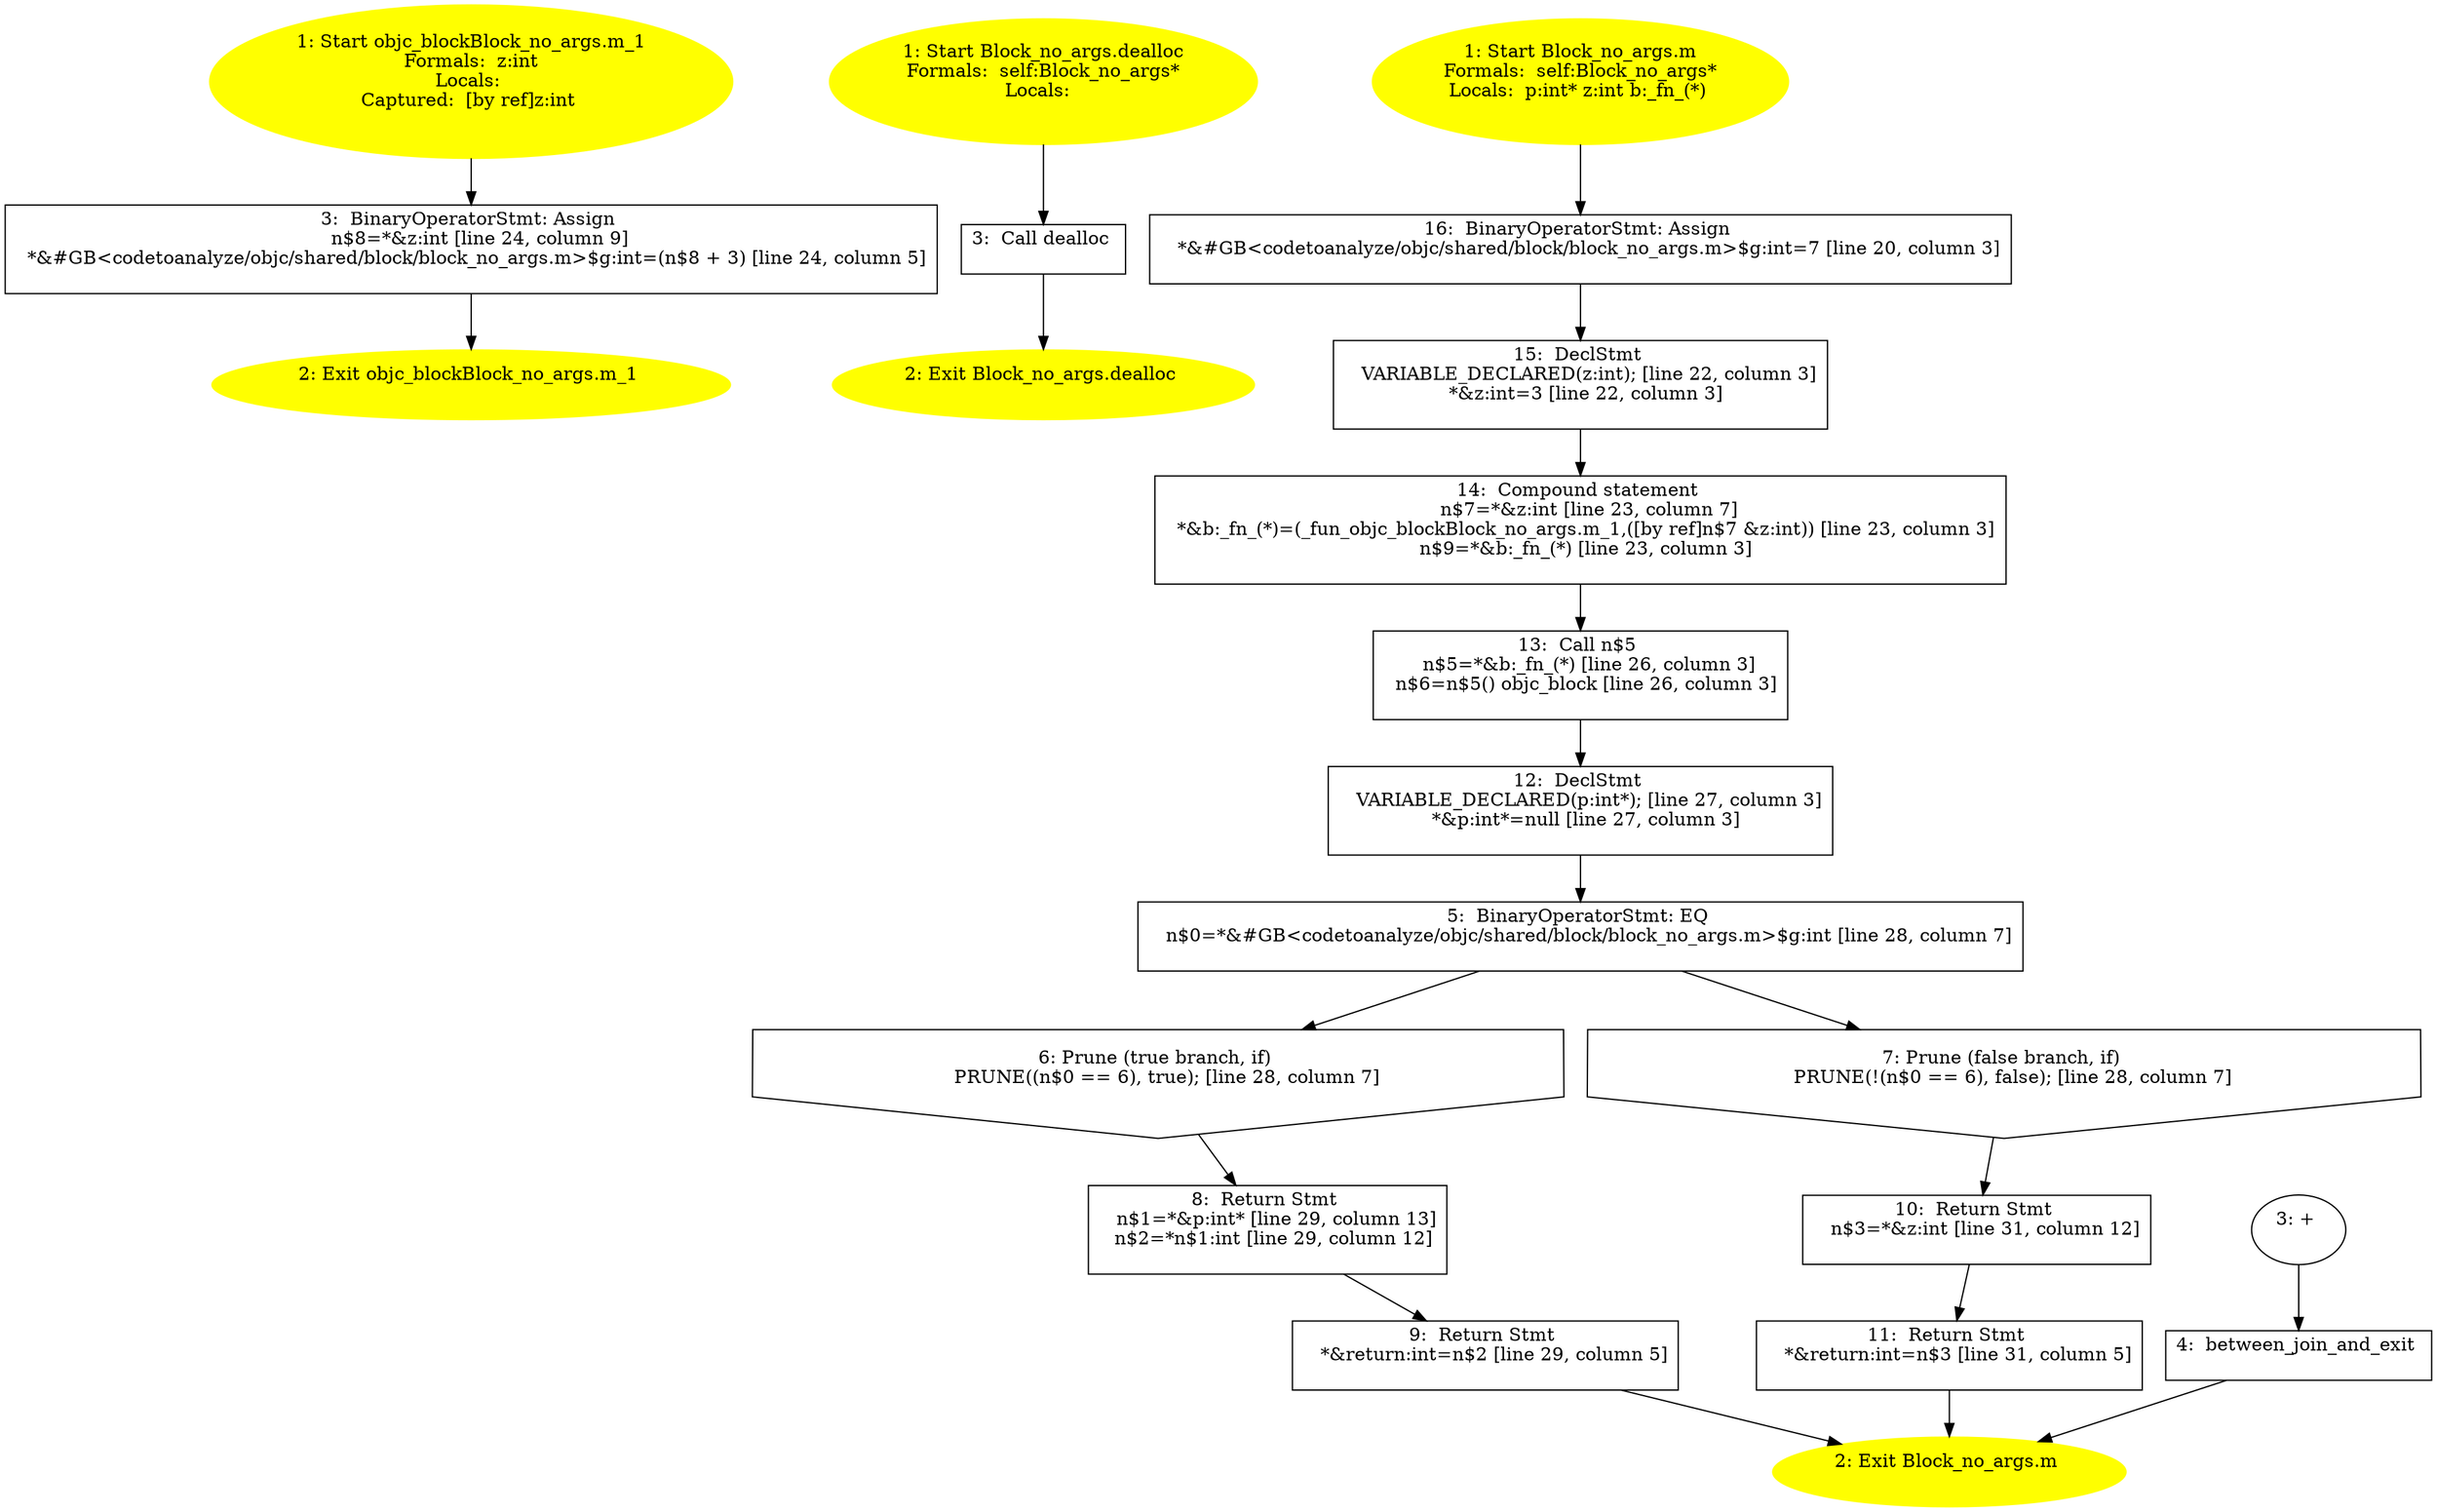 /* @generated */
digraph cfg {
"objc_blockBlock_no_args.m_1.4d7585adf186f5ddc971eca39c81e1b8_1" [label="1: Start objc_blockBlock_no_args.m_1\nFormals:  z:int\nLocals: \nCaptured:  [by ref]z:int \n  " color=yellow style=filled]
	

	 "objc_blockBlock_no_args.m_1.4d7585adf186f5ddc971eca39c81e1b8_1" -> "objc_blockBlock_no_args.m_1.4d7585adf186f5ddc971eca39c81e1b8_3" ;
"objc_blockBlock_no_args.m_1.4d7585adf186f5ddc971eca39c81e1b8_2" [label="2: Exit objc_blockBlock_no_args.m_1 \n  " color=yellow style=filled]
	

"objc_blockBlock_no_args.m_1.4d7585adf186f5ddc971eca39c81e1b8_3" [label="3:  BinaryOperatorStmt: Assign \n   n$8=*&z:int [line 24, column 9]\n  *&#GB<codetoanalyze/objc/shared/block/block_no_args.m>$g:int=(n$8 + 3) [line 24, column 5]\n " shape="box"]
	

	 "objc_blockBlock_no_args.m_1.4d7585adf186f5ddc971eca39c81e1b8_3" -> "objc_blockBlock_no_args.m_1.4d7585adf186f5ddc971eca39c81e1b8_2" ;
"dealloc#Block_no_args#instance.eac76c4150c7c9dce7f36154adee0b59_1" [label="1: Start Block_no_args.dealloc\nFormals:  self:Block_no_args*\nLocals:  \n  " color=yellow style=filled]
	

	 "dealloc#Block_no_args#instance.eac76c4150c7c9dce7f36154adee0b59_1" -> "dealloc#Block_no_args#instance.eac76c4150c7c9dce7f36154adee0b59_3" ;
"dealloc#Block_no_args#instance.eac76c4150c7c9dce7f36154adee0b59_2" [label="2: Exit Block_no_args.dealloc \n  " color=yellow style=filled]
	

"dealloc#Block_no_args#instance.eac76c4150c7c9dce7f36154adee0b59_3" [label="3:  Call dealloc \n  " shape="box"]
	

	 "dealloc#Block_no_args#instance.eac76c4150c7c9dce7f36154adee0b59_3" -> "dealloc#Block_no_args#instance.eac76c4150c7c9dce7f36154adee0b59_2" ;
"m#Block_no_args#instance.385f8c4982ef6acc28cdc868a8cd4272_1" [label="1: Start Block_no_args.m\nFormals:  self:Block_no_args*\nLocals:  p:int* z:int b:_fn_(*) \n  " color=yellow style=filled]
	

	 "m#Block_no_args#instance.385f8c4982ef6acc28cdc868a8cd4272_1" -> "m#Block_no_args#instance.385f8c4982ef6acc28cdc868a8cd4272_16" ;
"m#Block_no_args#instance.385f8c4982ef6acc28cdc868a8cd4272_2" [label="2: Exit Block_no_args.m \n  " color=yellow style=filled]
	

"m#Block_no_args#instance.385f8c4982ef6acc28cdc868a8cd4272_3" [label="3: + \n  " ]
	

	 "m#Block_no_args#instance.385f8c4982ef6acc28cdc868a8cd4272_3" -> "m#Block_no_args#instance.385f8c4982ef6acc28cdc868a8cd4272_4" ;
"m#Block_no_args#instance.385f8c4982ef6acc28cdc868a8cd4272_4" [label="4:  between_join_and_exit \n  " shape="box"]
	

	 "m#Block_no_args#instance.385f8c4982ef6acc28cdc868a8cd4272_4" -> "m#Block_no_args#instance.385f8c4982ef6acc28cdc868a8cd4272_2" ;
"m#Block_no_args#instance.385f8c4982ef6acc28cdc868a8cd4272_5" [label="5:  BinaryOperatorStmt: EQ \n   n$0=*&#GB<codetoanalyze/objc/shared/block/block_no_args.m>$g:int [line 28, column 7]\n " shape="box"]
	

	 "m#Block_no_args#instance.385f8c4982ef6acc28cdc868a8cd4272_5" -> "m#Block_no_args#instance.385f8c4982ef6acc28cdc868a8cd4272_6" ;
	 "m#Block_no_args#instance.385f8c4982ef6acc28cdc868a8cd4272_5" -> "m#Block_no_args#instance.385f8c4982ef6acc28cdc868a8cd4272_7" ;
"m#Block_no_args#instance.385f8c4982ef6acc28cdc868a8cd4272_6" [label="6: Prune (true branch, if) \n   PRUNE((n$0 == 6), true); [line 28, column 7]\n " shape="invhouse"]
	

	 "m#Block_no_args#instance.385f8c4982ef6acc28cdc868a8cd4272_6" -> "m#Block_no_args#instance.385f8c4982ef6acc28cdc868a8cd4272_8" ;
"m#Block_no_args#instance.385f8c4982ef6acc28cdc868a8cd4272_7" [label="7: Prune (false branch, if) \n   PRUNE(!(n$0 == 6), false); [line 28, column 7]\n " shape="invhouse"]
	

	 "m#Block_no_args#instance.385f8c4982ef6acc28cdc868a8cd4272_7" -> "m#Block_no_args#instance.385f8c4982ef6acc28cdc868a8cd4272_10" ;
"m#Block_no_args#instance.385f8c4982ef6acc28cdc868a8cd4272_8" [label="8:  Return Stmt \n   n$1=*&p:int* [line 29, column 13]\n  n$2=*n$1:int [line 29, column 12]\n " shape="box"]
	

	 "m#Block_no_args#instance.385f8c4982ef6acc28cdc868a8cd4272_8" -> "m#Block_no_args#instance.385f8c4982ef6acc28cdc868a8cd4272_9" ;
"m#Block_no_args#instance.385f8c4982ef6acc28cdc868a8cd4272_9" [label="9:  Return Stmt \n   *&return:int=n$2 [line 29, column 5]\n " shape="box"]
	

	 "m#Block_no_args#instance.385f8c4982ef6acc28cdc868a8cd4272_9" -> "m#Block_no_args#instance.385f8c4982ef6acc28cdc868a8cd4272_2" ;
"m#Block_no_args#instance.385f8c4982ef6acc28cdc868a8cd4272_10" [label="10:  Return Stmt \n   n$3=*&z:int [line 31, column 12]\n " shape="box"]
	

	 "m#Block_no_args#instance.385f8c4982ef6acc28cdc868a8cd4272_10" -> "m#Block_no_args#instance.385f8c4982ef6acc28cdc868a8cd4272_11" ;
"m#Block_no_args#instance.385f8c4982ef6acc28cdc868a8cd4272_11" [label="11:  Return Stmt \n   *&return:int=n$3 [line 31, column 5]\n " shape="box"]
	

	 "m#Block_no_args#instance.385f8c4982ef6acc28cdc868a8cd4272_11" -> "m#Block_no_args#instance.385f8c4982ef6acc28cdc868a8cd4272_2" ;
"m#Block_no_args#instance.385f8c4982ef6acc28cdc868a8cd4272_12" [label="12:  DeclStmt \n   VARIABLE_DECLARED(p:int*); [line 27, column 3]\n  *&p:int*=null [line 27, column 3]\n " shape="box"]
	

	 "m#Block_no_args#instance.385f8c4982ef6acc28cdc868a8cd4272_12" -> "m#Block_no_args#instance.385f8c4982ef6acc28cdc868a8cd4272_5" ;
"m#Block_no_args#instance.385f8c4982ef6acc28cdc868a8cd4272_13" [label="13:  Call n$5 \n   n$5=*&b:_fn_(*) [line 26, column 3]\n  n$6=n$5() objc_block [line 26, column 3]\n " shape="box"]
	

	 "m#Block_no_args#instance.385f8c4982ef6acc28cdc868a8cd4272_13" -> "m#Block_no_args#instance.385f8c4982ef6acc28cdc868a8cd4272_12" ;
"m#Block_no_args#instance.385f8c4982ef6acc28cdc868a8cd4272_14" [label="14:  Compound statement \n   n$7=*&z:int [line 23, column 7]\n  *&b:_fn_(*)=(_fun_objc_blockBlock_no_args.m_1,([by ref]n$7 &z:int)) [line 23, column 3]\n  n$9=*&b:_fn_(*) [line 23, column 3]\n " shape="box"]
	

	 "m#Block_no_args#instance.385f8c4982ef6acc28cdc868a8cd4272_14" -> "m#Block_no_args#instance.385f8c4982ef6acc28cdc868a8cd4272_13" ;
"m#Block_no_args#instance.385f8c4982ef6acc28cdc868a8cd4272_15" [label="15:  DeclStmt \n   VARIABLE_DECLARED(z:int); [line 22, column 3]\n  *&z:int=3 [line 22, column 3]\n " shape="box"]
	

	 "m#Block_no_args#instance.385f8c4982ef6acc28cdc868a8cd4272_15" -> "m#Block_no_args#instance.385f8c4982ef6acc28cdc868a8cd4272_14" ;
"m#Block_no_args#instance.385f8c4982ef6acc28cdc868a8cd4272_16" [label="16:  BinaryOperatorStmt: Assign \n   *&#GB<codetoanalyze/objc/shared/block/block_no_args.m>$g:int=7 [line 20, column 3]\n " shape="box"]
	

	 "m#Block_no_args#instance.385f8c4982ef6acc28cdc868a8cd4272_16" -> "m#Block_no_args#instance.385f8c4982ef6acc28cdc868a8cd4272_15" ;
}
